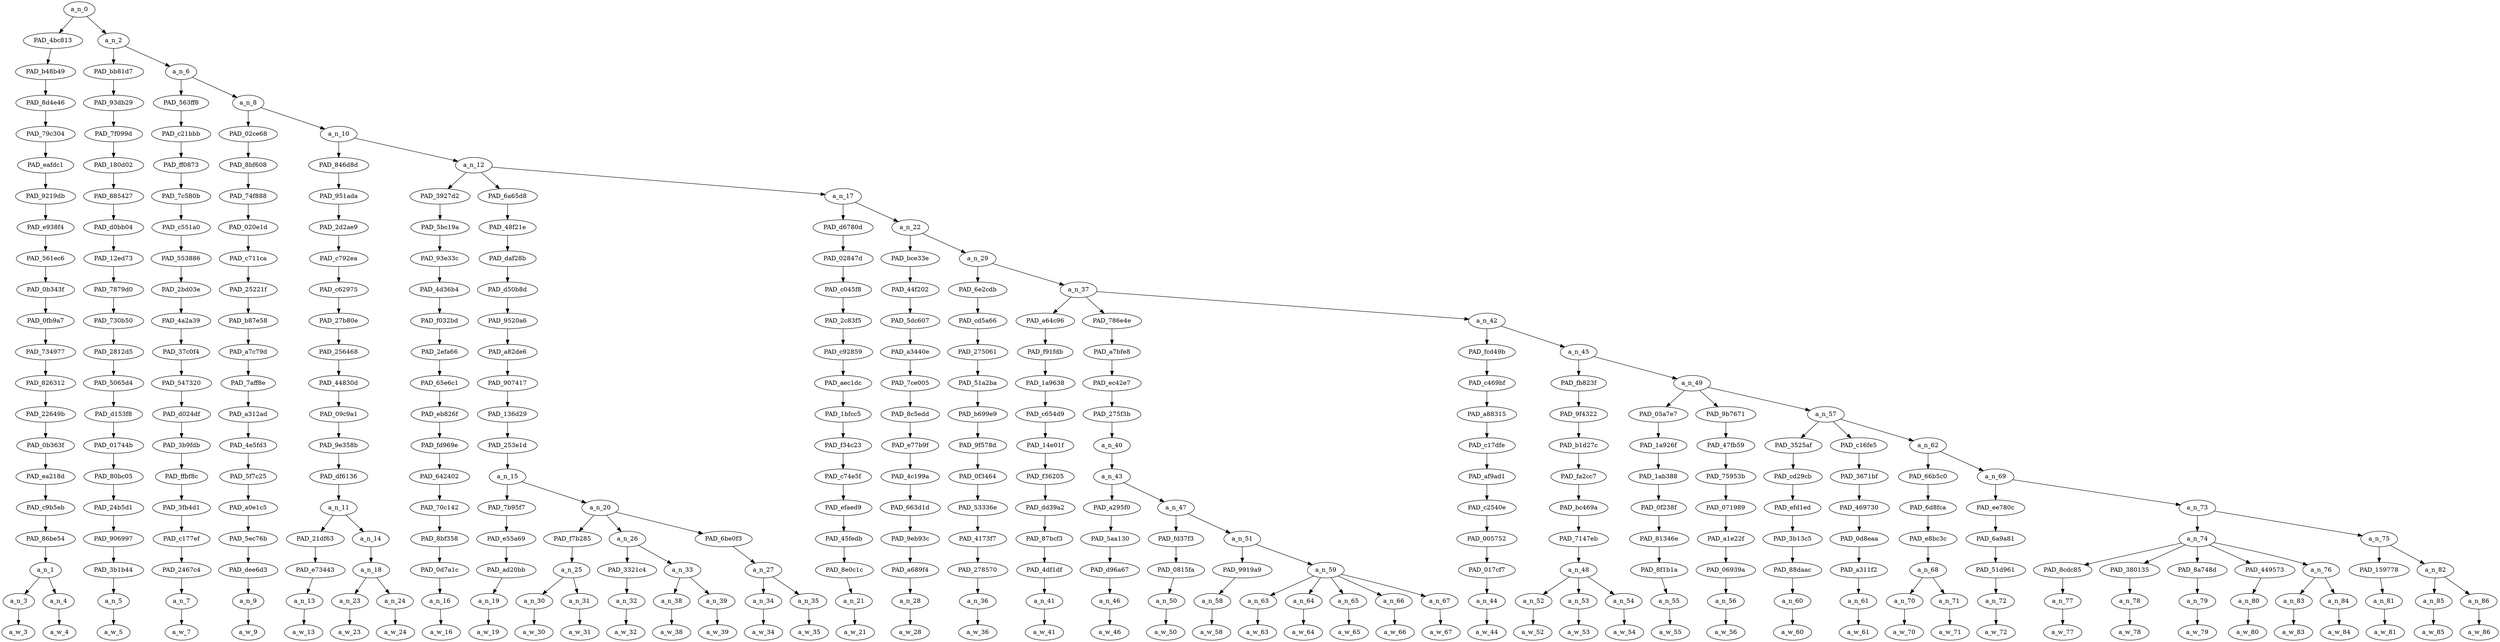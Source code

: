 strict digraph "" {
	a_n_0	[div_dir=1,
		index=0,
		level=20,
		pos="2.019979820722415,20!",
		text_span="[0, 1, 2, 3, 4, 5, 6, 7, 8, 9, 10, 11, 12, 13, 14, 15, 16, 17, 18, 19, 20, 21, 22, 23, 24, 25, 26, 27, 28, 29, 30, 31, 32, 33, 34, \
35, 36, 37, 38, 39, 40, 41, 42, 43, 44, 45, 46, 47, 48]",
		value=1.00000001];
	PAD_4bc813	[div_dir=1,
		index=0,
		level=19,
		pos="0.5,19!",
		text_span="[0, 1]",
		value=0.05011199];
	a_n_0 -> PAD_4bc813;
	a_n_2	[div_dir=1,
		index=1,
		level=19,
		pos="3.53995964144483,19!",
		text_span="[2, 3, 4, 5, 6, 7, 8, 9, 10, 11, 12, 13, 14, 15, 16, 17, 18, 19, 20, 21, 22, 23, 24, 25, 26, 27, 28, 29, 30, 31, 32, 33, 34, 35, \
36, 37, 38, 39, 40, 41, 42, 43, 44, 45, 46, 47, 48]",
		value=0.94969634];
	a_n_0 -> a_n_2;
	PAD_b48b49	[div_dir=1,
		index=0,
		level=18,
		pos="0.5,18!",
		text_span="[0, 1]",
		value=0.05011199];
	PAD_4bc813 -> PAD_b48b49;
	PAD_8d4e46	[div_dir=1,
		index=0,
		level=17,
		pos="0.5,17!",
		text_span="[0, 1]",
		value=0.05011199];
	PAD_b48b49 -> PAD_8d4e46;
	PAD_79c304	[div_dir=1,
		index=0,
		level=16,
		pos="0.5,16!",
		text_span="[0, 1]",
		value=0.05011199];
	PAD_8d4e46 -> PAD_79c304;
	PAD_eafdc1	[div_dir=1,
		index=0,
		level=15,
		pos="0.5,15!",
		text_span="[0, 1]",
		value=0.05011199];
	PAD_79c304 -> PAD_eafdc1;
	PAD_9219db	[div_dir=1,
		index=0,
		level=14,
		pos="0.5,14!",
		text_span="[0, 1]",
		value=0.05011199];
	PAD_eafdc1 -> PAD_9219db;
	PAD_e938f4	[div_dir=1,
		index=0,
		level=13,
		pos="0.5,13!",
		text_span="[0, 1]",
		value=0.05011199];
	PAD_9219db -> PAD_e938f4;
	PAD_561ec6	[div_dir=1,
		index=0,
		level=12,
		pos="0.5,12!",
		text_span="[0, 1]",
		value=0.05011199];
	PAD_e938f4 -> PAD_561ec6;
	PAD_0b343f	[div_dir=1,
		index=0,
		level=11,
		pos="0.5,11!",
		text_span="[0, 1]",
		value=0.05011199];
	PAD_561ec6 -> PAD_0b343f;
	PAD_0fb9a7	[div_dir=1,
		index=0,
		level=10,
		pos="0.5,10!",
		text_span="[0, 1]",
		value=0.05011199];
	PAD_0b343f -> PAD_0fb9a7;
	PAD_734977	[div_dir=1,
		index=0,
		level=9,
		pos="0.5,9!",
		text_span="[0, 1]",
		value=0.05011199];
	PAD_0fb9a7 -> PAD_734977;
	PAD_826312	[div_dir=1,
		index=0,
		level=8,
		pos="0.5,8!",
		text_span="[0, 1]",
		value=0.05011199];
	PAD_734977 -> PAD_826312;
	PAD_22649b	[div_dir=1,
		index=0,
		level=7,
		pos="0.5,7!",
		text_span="[0, 1]",
		value=0.05011199];
	PAD_826312 -> PAD_22649b;
	PAD_0b363f	[div_dir=1,
		index=0,
		level=6,
		pos="0.5,6!",
		text_span="[0, 1]",
		value=0.05011199];
	PAD_22649b -> PAD_0b363f;
	PAD_ea218d	[div_dir=1,
		index=0,
		level=5,
		pos="0.5,5!",
		text_span="[0, 1]",
		value=0.05011199];
	PAD_0b363f -> PAD_ea218d;
	PAD_c9b5eb	[div_dir=1,
		index=0,
		level=4,
		pos="0.5,4!",
		text_span="[0, 1]",
		value=0.05011199];
	PAD_ea218d -> PAD_c9b5eb;
	PAD_86be54	[div_dir=1,
		index=0,
		level=3,
		pos="0.5,3!",
		text_span="[0, 1]",
		value=0.05011199];
	PAD_c9b5eb -> PAD_86be54;
	a_n_1	[div_dir=1,
		index=0,
		level=2,
		pos="0.5,2!",
		text_span="[0, 1]",
		value=0.05011199];
	PAD_86be54 -> a_n_1;
	a_n_3	[div_dir=1,
		index=0,
		level=1,
		pos="0.0,1!",
		text_span="[0]",
		value=0.03653886];
	a_n_1 -> a_n_3;
	a_n_4	[div_dir=1,
		index=1,
		level=1,
		pos="1.0,1!",
		text_span="[1]",
		value=0.01346025];
	a_n_1 -> a_n_4;
	a_w_3	[div_dir=0,
		index=0,
		level=0,
		pos="0,0!",
		text_span="[0]",
		value=canfam];
	a_n_3 -> a_w_3;
	a_w_4	[div_dir=0,
		index=1,
		level=0,
		pos="1,0!",
		text_span="[1]",
		value=next];
	a_n_4 -> a_w_4;
	PAD_bb81d7	[div_dir=1,
		index=1,
		level=18,
		pos="2.0,18!",
		text_span="[2]",
		value=0.01110228];
	a_n_2 -> PAD_bb81d7;
	a_n_6	[div_dir=1,
		index=2,
		level=18,
		pos="5.07991928288966,18!",
		text_span="[3, 4, 5, 6, 7, 8, 9, 10, 11, 12, 13, 14, 15, 16, 17, 18, 19, 20, 21, 22, 23, 24, 25, 26, 27, 28, 29, 30, 31, 32, 33, 34, 35, 36, \
37, 38, 39, 40, 41, 42, 43, 44, 45, 46, 47, 48]",
		value=0.93842676];
	a_n_2 -> a_n_6;
	PAD_93db29	[div_dir=1,
		index=1,
		level=17,
		pos="2.0,17!",
		text_span="[2]",
		value=0.01110228];
	PAD_bb81d7 -> PAD_93db29;
	PAD_7f099d	[div_dir=1,
		index=1,
		level=16,
		pos="2.0,16!",
		text_span="[2]",
		value=0.01110228];
	PAD_93db29 -> PAD_7f099d;
	PAD_180d02	[div_dir=1,
		index=1,
		level=15,
		pos="2.0,15!",
		text_span="[2]",
		value=0.01110228];
	PAD_7f099d -> PAD_180d02;
	PAD_885427	[div_dir=1,
		index=1,
		level=14,
		pos="2.0,14!",
		text_span="[2]",
		value=0.01110228];
	PAD_180d02 -> PAD_885427;
	PAD_d0bb04	[div_dir=1,
		index=1,
		level=13,
		pos="2.0,13!",
		text_span="[2]",
		value=0.01110228];
	PAD_885427 -> PAD_d0bb04;
	PAD_12ed73	[div_dir=1,
		index=1,
		level=12,
		pos="2.0,12!",
		text_span="[2]",
		value=0.01110228];
	PAD_d0bb04 -> PAD_12ed73;
	PAD_7879d0	[div_dir=1,
		index=1,
		level=11,
		pos="2.0,11!",
		text_span="[2]",
		value=0.01110228];
	PAD_12ed73 -> PAD_7879d0;
	PAD_730b50	[div_dir=1,
		index=1,
		level=10,
		pos="2.0,10!",
		text_span="[2]",
		value=0.01110228];
	PAD_7879d0 -> PAD_730b50;
	PAD_2812d5	[div_dir=1,
		index=1,
		level=9,
		pos="2.0,9!",
		text_span="[2]",
		value=0.01110228];
	PAD_730b50 -> PAD_2812d5;
	PAD_5065d4	[div_dir=1,
		index=1,
		level=8,
		pos="2.0,8!",
		text_span="[2]",
		value=0.01110228];
	PAD_2812d5 -> PAD_5065d4;
	PAD_d153f8	[div_dir=1,
		index=1,
		level=7,
		pos="2.0,7!",
		text_span="[2]",
		value=0.01110228];
	PAD_5065d4 -> PAD_d153f8;
	PAD_01744b	[div_dir=1,
		index=1,
		level=6,
		pos="2.0,6!",
		text_span="[2]",
		value=0.01110228];
	PAD_d153f8 -> PAD_01744b;
	PAD_80bc05	[div_dir=1,
		index=1,
		level=5,
		pos="2.0,5!",
		text_span="[2]",
		value=0.01110228];
	PAD_01744b -> PAD_80bc05;
	PAD_24b5d1	[div_dir=1,
		index=1,
		level=4,
		pos="2.0,4!",
		text_span="[2]",
		value=0.01110228];
	PAD_80bc05 -> PAD_24b5d1;
	PAD_906997	[div_dir=1,
		index=1,
		level=3,
		pos="2.0,3!",
		text_span="[2]",
		value=0.01110228];
	PAD_24b5d1 -> PAD_906997;
	PAD_3b1b44	[div_dir=1,
		index=1,
		level=2,
		pos="2.0,2!",
		text_span="[2]",
		value=0.01110228];
	PAD_906997 -> PAD_3b1b44;
	a_n_5	[div_dir=1,
		index=2,
		level=1,
		pos="2.0,1!",
		text_span="[2]",
		value=0.01110228];
	PAD_3b1b44 -> a_n_5;
	a_w_5	[div_dir=0,
		index=2,
		level=0,
		pos="2,0!",
		text_span="[2]",
		value=make];
	a_n_5 -> a_w_5;
	PAD_563ff8	[div_dir=1,
		index=2,
		level=17,
		pos="3.0,17!",
		text_span="[3]",
		value=0.01096601];
	a_n_6 -> PAD_563ff8;
	a_n_8	[div_dir=1,
		index=3,
		level=17,
		pos="7.159838565779321,17!",
		text_span="[4, 5, 6, 7, 8, 9, 10, 11, 12, 13, 14, 15, 16, 17, 18, 19, 20, 21, 22, 23, 24, 25, 26, 27, 28, 29, 30, 31, 32, 33, 34, 35, 36, 37, \
38, 39, 40, 41, 42, 43, 44, 45, 46, 47, 48]",
		value=0.92730215];
	a_n_6 -> a_n_8;
	PAD_c21bbb	[div_dir=1,
		index=2,
		level=16,
		pos="3.0,16!",
		text_span="[3]",
		value=0.01096601];
	PAD_563ff8 -> PAD_c21bbb;
	PAD_ff0873	[div_dir=1,
		index=2,
		level=15,
		pos="3.0,15!",
		text_span="[3]",
		value=0.01096601];
	PAD_c21bbb -> PAD_ff0873;
	PAD_7c580b	[div_dir=1,
		index=2,
		level=14,
		pos="3.0,14!",
		text_span="[3]",
		value=0.01096601];
	PAD_ff0873 -> PAD_7c580b;
	PAD_c551a0	[div_dir=1,
		index=2,
		level=13,
		pos="3.0,13!",
		text_span="[3]",
		value=0.01096601];
	PAD_7c580b -> PAD_c551a0;
	PAD_553886	[div_dir=1,
		index=2,
		level=12,
		pos="3.0,12!",
		text_span="[3]",
		value=0.01096601];
	PAD_c551a0 -> PAD_553886;
	PAD_2bd03e	[div_dir=1,
		index=2,
		level=11,
		pos="3.0,11!",
		text_span="[3]",
		value=0.01096601];
	PAD_553886 -> PAD_2bd03e;
	PAD_4a2a39	[div_dir=1,
		index=2,
		level=10,
		pos="3.0,10!",
		text_span="[3]",
		value=0.01096601];
	PAD_2bd03e -> PAD_4a2a39;
	PAD_37c0f4	[div_dir=1,
		index=2,
		level=9,
		pos="3.0,9!",
		text_span="[3]",
		value=0.01096601];
	PAD_4a2a39 -> PAD_37c0f4;
	PAD_547320	[div_dir=1,
		index=2,
		level=8,
		pos="3.0,8!",
		text_span="[3]",
		value=0.01096601];
	PAD_37c0f4 -> PAD_547320;
	PAD_d024df	[div_dir=1,
		index=2,
		level=7,
		pos="3.0,7!",
		text_span="[3]",
		value=0.01096601];
	PAD_547320 -> PAD_d024df;
	PAD_3b9fdb	[div_dir=1,
		index=2,
		level=6,
		pos="3.0,6!",
		text_span="[3]",
		value=0.01096601];
	PAD_d024df -> PAD_3b9fdb;
	PAD_ffbf8c	[div_dir=1,
		index=2,
		level=5,
		pos="3.0,5!",
		text_span="[3]",
		value=0.01096601];
	PAD_3b9fdb -> PAD_ffbf8c;
	PAD_3fb4d1	[div_dir=1,
		index=2,
		level=4,
		pos="3.0,4!",
		text_span="[3]",
		value=0.01096601];
	PAD_ffbf8c -> PAD_3fb4d1;
	PAD_c177ef	[div_dir=1,
		index=2,
		level=3,
		pos="3.0,3!",
		text_span="[3]",
		value=0.01096601];
	PAD_3fb4d1 -> PAD_c177ef;
	PAD_2467c4	[div_dir=1,
		index=2,
		level=2,
		pos="3.0,2!",
		text_span="[3]",
		value=0.01096601];
	PAD_c177ef -> PAD_2467c4;
	a_n_7	[div_dir=1,
		index=3,
		level=1,
		pos="3.0,1!",
		text_span="[3]",
		value=0.01096601];
	PAD_2467c4 -> a_n_7;
	a_w_7	[div_dir=0,
		index=3,
		level=0,
		pos="3,0!",
		text_span="[3]",
		value=sure];
	a_n_7 -> a_w_7;
	PAD_02ce68	[div_dir=1,
		index=3,
		level=16,
		pos="4.0,16!",
		text_span="[4]",
		value=0.00825796];
	a_n_8 -> PAD_02ce68;
	a_n_10	[div_dir=1,
		index=4,
		level=16,
		pos="10.319677131558642,16!",
		text_span="[5, 6, 7, 8, 9, 10, 11, 12, 13, 14, 15, 16, 17, 18, 19, 20, 21, 22, 23, 24, 25, 26, 27, 28, 29, 30, 31, 32, 33, 34, 35, 36, 37, \
38, 39, 40, 41, 42, 43, 44, 45, 46, 47, 48]",
		value=0.91888809];
	a_n_8 -> a_n_10;
	PAD_8bf608	[div_dir=1,
		index=3,
		level=15,
		pos="4.0,15!",
		text_span="[4]",
		value=0.00825796];
	PAD_02ce68 -> PAD_8bf608;
	PAD_74f888	[div_dir=1,
		index=3,
		level=14,
		pos="4.0,14!",
		text_span="[4]",
		value=0.00825796];
	PAD_8bf608 -> PAD_74f888;
	PAD_020e1d	[div_dir=1,
		index=3,
		level=13,
		pos="4.0,13!",
		text_span="[4]",
		value=0.00825796];
	PAD_74f888 -> PAD_020e1d;
	PAD_c711ca	[div_dir=1,
		index=3,
		level=12,
		pos="4.0,12!",
		text_span="[4]",
		value=0.00825796];
	PAD_020e1d -> PAD_c711ca;
	PAD_25221f	[div_dir=1,
		index=3,
		level=11,
		pos="4.0,11!",
		text_span="[4]",
		value=0.00825796];
	PAD_c711ca -> PAD_25221f;
	PAD_b87e58	[div_dir=1,
		index=3,
		level=10,
		pos="4.0,10!",
		text_span="[4]",
		value=0.00825796];
	PAD_25221f -> PAD_b87e58;
	PAD_a7c79d	[div_dir=1,
		index=3,
		level=9,
		pos="4.0,9!",
		text_span="[4]",
		value=0.00825796];
	PAD_b87e58 -> PAD_a7c79d;
	PAD_7aff8e	[div_dir=1,
		index=3,
		level=8,
		pos="4.0,8!",
		text_span="[4]",
		value=0.00825796];
	PAD_a7c79d -> PAD_7aff8e;
	PAD_a312ad	[div_dir=1,
		index=3,
		level=7,
		pos="4.0,7!",
		text_span="[4]",
		value=0.00825796];
	PAD_7aff8e -> PAD_a312ad;
	PAD_4e5fd3	[div_dir=1,
		index=3,
		level=6,
		pos="4.0,6!",
		text_span="[4]",
		value=0.00825796];
	PAD_a312ad -> PAD_4e5fd3;
	PAD_5f7c25	[div_dir=1,
		index=3,
		level=5,
		pos="4.0,5!",
		text_span="[4]",
		value=0.00825796];
	PAD_4e5fd3 -> PAD_5f7c25;
	PAD_a0e1c5	[div_dir=1,
		index=3,
		level=4,
		pos="4.0,4!",
		text_span="[4]",
		value=0.00825796];
	PAD_5f7c25 -> PAD_a0e1c5;
	PAD_5ec76b	[div_dir=1,
		index=3,
		level=3,
		pos="4.0,3!",
		text_span="[4]",
		value=0.00825796];
	PAD_a0e1c5 -> PAD_5ec76b;
	PAD_dee6d3	[div_dir=1,
		index=3,
		level=2,
		pos="4.0,2!",
		text_span="[4]",
		value=0.00825796];
	PAD_5ec76b -> PAD_dee6d3;
	a_n_9	[div_dir=1,
		index=4,
		level=1,
		pos="4.0,1!",
		text_span="[4]",
		value=0.00825796];
	PAD_dee6d3 -> a_n_9;
	a_w_9	[div_dir=0,
		index=4,
		level=0,
		pos="4,0!",
		text_span="[4]",
		value=that];
	a_n_9 -> a_w_9;
	PAD_846d8d	[div_dir=1,
		index=4,
		level=15,
		pos="5.75,15!",
		text_span="[5, 6, 7]",
		value=0.03078334];
	a_n_10 -> PAD_846d8d;
	a_n_12	[div_dir=1,
		index=5,
		level=15,
		pos="14.889354263117283,15!",
		text_span="[8, 9, 10, 11, 12, 13, 14, 15, 16, 17, 18, 19, 20, 21, 22, 23, 24, 25, 26, 27, 28, 29, 30, 31, 32, 33, 34, 35, 36, 37, 38, 39, 40, \
41, 42, 43, 44, 45, 46, 47, 48]",
		value=0.88795100];
	a_n_10 -> a_n_12;
	PAD_951ada	[div_dir=1,
		index=4,
		level=14,
		pos="5.75,14!",
		text_span="[5, 6, 7]",
		value=0.03078334];
	PAD_846d8d -> PAD_951ada;
	PAD_2d2ae9	[div_dir=1,
		index=4,
		level=13,
		pos="5.75,13!",
		text_span="[5, 6, 7]",
		value=0.03078334];
	PAD_951ada -> PAD_2d2ae9;
	PAD_c792ea	[div_dir=1,
		index=4,
		level=12,
		pos="5.75,12!",
		text_span="[5, 6, 7]",
		value=0.03078334];
	PAD_2d2ae9 -> PAD_c792ea;
	PAD_c62975	[div_dir=1,
		index=4,
		level=11,
		pos="5.75,11!",
		text_span="[5, 6, 7]",
		value=0.03078334];
	PAD_c792ea -> PAD_c62975;
	PAD_27b80e	[div_dir=1,
		index=4,
		level=10,
		pos="5.75,10!",
		text_span="[5, 6, 7]",
		value=0.03078334];
	PAD_c62975 -> PAD_27b80e;
	PAD_256468	[div_dir=1,
		index=4,
		level=9,
		pos="5.75,9!",
		text_span="[5, 6, 7]",
		value=0.03078334];
	PAD_27b80e -> PAD_256468;
	PAD_44830d	[div_dir=1,
		index=4,
		level=8,
		pos="5.75,8!",
		text_span="[5, 6, 7]",
		value=0.03078334];
	PAD_256468 -> PAD_44830d;
	PAD_09c9a1	[div_dir=1,
		index=4,
		level=7,
		pos="5.75,7!",
		text_span="[5, 6, 7]",
		value=0.03078334];
	PAD_44830d -> PAD_09c9a1;
	PAD_9e358b	[div_dir=1,
		index=4,
		level=6,
		pos="5.75,6!",
		text_span="[5, 6, 7]",
		value=0.03078334];
	PAD_09c9a1 -> PAD_9e358b;
	PAD_df6136	[div_dir=1,
		index=4,
		level=5,
		pos="5.75,5!",
		text_span="[5, 6, 7]",
		value=0.03078334];
	PAD_9e358b -> PAD_df6136;
	a_n_11	[div_dir=1,
		index=4,
		level=4,
		pos="5.75,4!",
		text_span="[5, 6, 7]",
		value=0.03078334];
	PAD_df6136 -> a_n_11;
	PAD_21df63	[div_dir=1,
		index=4,
		level=3,
		pos="5.0,3!",
		text_span="[5]",
		value=0.01106371];
	a_n_11 -> PAD_21df63;
	a_n_14	[div_dir=1,
		index=5,
		level=3,
		pos="6.5,3!",
		text_span="[6, 7]",
		value=0.01965348];
	a_n_11 -> a_n_14;
	PAD_e73443	[div_dir=1,
		index=4,
		level=2,
		pos="5.0,2!",
		text_span="[5]",
		value=0.01106371];
	PAD_21df63 -> PAD_e73443;
	a_n_13	[div_dir=1,
		index=5,
		level=1,
		pos="5.0,1!",
		text_span="[5]",
		value=0.01106371];
	PAD_e73443 -> a_n_13;
	a_w_13	[div_dir=0,
		index=5,
		level=0,
		pos="5,0!",
		text_span="[5]",
		value=everyone];
	a_n_13 -> a_w_13;
	a_n_18	[div_dir=1,
		index=5,
		level=2,
		pos="6.5,2!",
		text_span="[6, 7]",
		value=0.01960608];
	a_n_14 -> a_n_18;
	a_n_23	[div_dir=1,
		index=6,
		level=1,
		pos="6.0,1!",
		text_span="[6]",
		value=0.01058232];
	a_n_18 -> a_n_23;
	a_n_24	[div_dir=1,
		index=7,
		level=1,
		pos="7.0,1!",
		text_span="[7]",
		value=0.00897637];
	a_n_18 -> a_n_24;
	a_w_23	[div_dir=0,
		index=6,
		level=0,
		pos="6,0!",
		text_span="[6]",
		value=you];
	a_n_23 -> a_w_23;
	a_w_24	[div_dir=0,
		index=7,
		level=0,
		pos="7,0!",
		text_span="[7]",
		value=know];
	a_n_24 -> a_w_24;
	PAD_3927d2	[div_dir=-1,
		index=6,
		level=14,
		pos="16.0,14!",
		text_span="[16]",
		value=0.01038892];
	a_n_12 -> PAD_3927d2;
	PAD_6a65d8	[div_dir=1,
		index=5,
		level=14,
		pos="9.958333333333332,14!",
		text_span="[8, 9, 10, 11, 12, 13, 14, 15]",
		value=0.27262387];
	a_n_12 -> PAD_6a65d8;
	a_n_17	[div_dir=1,
		index=7,
		level=14,
		pos="18.70972945601852,14!",
		text_span="[17, 18, 19, 20, 21, 22, 23, 24, 25, 26, 27, 28, 29, 30, 31, 32, 33, 34, 35, 36, 37, 38, 39, 40, 41, 42, 43, 44, 45, 46, 47, 48]",
		value=0.60479624];
	a_n_12 -> a_n_17;
	PAD_5bc19a	[div_dir=-1,
		index=6,
		level=13,
		pos="16.0,13!",
		text_span="[16]",
		value=0.01038892];
	PAD_3927d2 -> PAD_5bc19a;
	PAD_93e33c	[div_dir=-1,
		index=6,
		level=12,
		pos="16.0,12!",
		text_span="[16]",
		value=0.01038892];
	PAD_5bc19a -> PAD_93e33c;
	PAD_4d36b4	[div_dir=-1,
		index=6,
		level=11,
		pos="16.0,11!",
		text_span="[16]",
		value=0.01038892];
	PAD_93e33c -> PAD_4d36b4;
	PAD_f032bd	[div_dir=-1,
		index=6,
		level=10,
		pos="16.0,10!",
		text_span="[16]",
		value=0.01038892];
	PAD_4d36b4 -> PAD_f032bd;
	PAD_2efa66	[div_dir=-1,
		index=6,
		level=9,
		pos="16.0,9!",
		text_span="[16]",
		value=0.01038892];
	PAD_f032bd -> PAD_2efa66;
	PAD_65e6c1	[div_dir=-1,
		index=6,
		level=8,
		pos="16.0,8!",
		text_span="[16]",
		value=0.01038892];
	PAD_2efa66 -> PAD_65e6c1;
	PAD_eb826f	[div_dir=-1,
		index=6,
		level=7,
		pos="16.0,7!",
		text_span="[16]",
		value=0.01038892];
	PAD_65e6c1 -> PAD_eb826f;
	PAD_fd969e	[div_dir=-1,
		index=6,
		level=6,
		pos="16.0,6!",
		text_span="[16]",
		value=0.01038892];
	PAD_eb826f -> PAD_fd969e;
	PAD_642402	[div_dir=-1,
		index=6,
		level=5,
		pos="16.0,5!",
		text_span="[16]",
		value=0.01038892];
	PAD_fd969e -> PAD_642402;
	PAD_70c142	[div_dir=-1,
		index=7,
		level=4,
		pos="16.0,4!",
		text_span="[16]",
		value=0.01038892];
	PAD_642402 -> PAD_70c142;
	PAD_8bf358	[div_dir=-1,
		index=10,
		level=3,
		pos="16.0,3!",
		text_span="[16]",
		value=0.01038892];
	PAD_70c142 -> PAD_8bf358;
	PAD_0d7a1c	[div_dir=-1,
		index=11,
		level=2,
		pos="16.0,2!",
		text_span="[16]",
		value=0.01038892];
	PAD_8bf358 -> PAD_0d7a1c;
	a_n_16	[div_dir=-1,
		index=16,
		level=1,
		pos="16.0,1!",
		text_span="[16]",
		value=0.01038892];
	PAD_0d7a1c -> a_n_16;
	a_w_16	[div_dir=0,
		index=16,
		level=0,
		pos="16,0!",
		text_span="[16]",
		value=and];
	a_n_16 -> a_w_16;
	PAD_48f21e	[div_dir=1,
		index=5,
		level=13,
		pos="9.958333333333332,13!",
		text_span="[8, 9, 10, 11, 12, 13, 14, 15]",
		value=0.27262387];
	PAD_6a65d8 -> PAD_48f21e;
	PAD_daf28b	[div_dir=1,
		index=5,
		level=12,
		pos="9.958333333333332,12!",
		text_span="[8, 9, 10, 11, 12, 13, 14, 15]",
		value=0.27262387];
	PAD_48f21e -> PAD_daf28b;
	PAD_d50b8d	[div_dir=1,
		index=5,
		level=11,
		pos="9.958333333333332,11!",
		text_span="[8, 9, 10, 11, 12, 13, 14, 15]",
		value=0.27262387];
	PAD_daf28b -> PAD_d50b8d;
	PAD_9520a6	[div_dir=1,
		index=5,
		level=10,
		pos="9.958333333333332,10!",
		text_span="[8, 9, 10, 11, 12, 13, 14, 15]",
		value=0.27262387];
	PAD_d50b8d -> PAD_9520a6;
	PAD_a82de6	[div_dir=1,
		index=5,
		level=9,
		pos="9.958333333333332,9!",
		text_span="[8, 9, 10, 11, 12, 13, 14, 15]",
		value=0.27262387];
	PAD_9520a6 -> PAD_a82de6;
	PAD_907417	[div_dir=1,
		index=5,
		level=8,
		pos="9.958333333333332,8!",
		text_span="[8, 9, 10, 11, 12, 13, 14, 15]",
		value=0.27262387];
	PAD_a82de6 -> PAD_907417;
	PAD_136d29	[div_dir=1,
		index=5,
		level=7,
		pos="9.958333333333332,7!",
		text_span="[8, 9, 10, 11, 12, 13, 14, 15]",
		value=0.27262387];
	PAD_907417 -> PAD_136d29;
	PAD_253e1d	[div_dir=1,
		index=5,
		level=6,
		pos="9.958333333333332,6!",
		text_span="[8, 9, 10, 11, 12, 13, 14, 15]",
		value=0.27262387];
	PAD_136d29 -> PAD_253e1d;
	a_n_15	[div_dir=1,
		index=5,
		level=5,
		pos="9.958333333333332,5!",
		text_span="[8, 9, 10, 11, 12, 13, 14, 15]",
		value=0.27262387];
	PAD_253e1d -> a_n_15;
	PAD_7b95f7	[div_dir=1,
		index=5,
		level=4,
		pos="8.0,4!",
		text_span="[8]",
		value=0.01088450];
	a_n_15 -> PAD_7b95f7;
	a_n_20	[div_dir=1,
		index=6,
		level=4,
		pos="11.916666666666666,4!",
		text_span="[9, 10, 11, 12, 13, 14, 15]",
		value=0.26164342];
	a_n_15 -> a_n_20;
	PAD_e55a69	[div_dir=1,
		index=6,
		level=3,
		pos="8.0,3!",
		text_span="[8]",
		value=0.01088450];
	PAD_7b95f7 -> PAD_e55a69;
	PAD_ad20bb	[div_dir=1,
		index=6,
		level=2,
		pos="8.0,2!",
		text_span="[8]",
		value=0.01088450];
	PAD_e55a69 -> PAD_ad20bb;
	a_n_19	[div_dir=1,
		index=8,
		level=1,
		pos="8.0,1!",
		text_span="[8]",
		value=0.01088450];
	PAD_ad20bb -> a_n_19;
	a_w_19	[div_dir=0,
		index=8,
		level=0,
		pos="8,0!",
		text_span="[8]",
		value=sees];
	a_n_19 -> a_w_19;
	PAD_f7b285	[div_dir=1,
		index=7,
		level=3,
		pos="9.5,3!",
		text_span="[9, 10]",
		value=0.02970195];
	a_n_20 -> PAD_f7b285;
	a_n_26	[div_dir=1,
		index=8,
		level=3,
		pos="11.75,3!",
		text_span="[11, 12, 13]",
		value=0.20362257];
	a_n_20 -> a_n_26;
	PAD_6be0f3	[div_dir=-1,
		index=9,
		level=3,
		pos="14.5,3!",
		text_span="[14, 15]",
		value=0.02822729];
	a_n_20 -> PAD_6be0f3;
	a_n_25	[div_dir=1,
		index=7,
		level=2,
		pos="9.5,2!",
		text_span="[9, 10]",
		value=0.02970195];
	PAD_f7b285 -> a_n_25;
	a_n_30	[div_dir=1,
		index=9,
		level=1,
		pos="9.0,1!",
		text_span="[9]",
		value=0.01429200];
	a_n_25 -> a_n_30;
	a_n_31	[div_dir=1,
		index=10,
		level=1,
		pos="10.0,1!",
		text_span="[10]",
		value=0.01538241];
	a_n_25 -> a_n_31;
	a_w_30	[div_dir=0,
		index=9,
		level=0,
		pos="9,0!",
		text_span="[9]",
		value=video];
	a_n_30 -> a_w_30;
	a_w_31	[div_dir=0,
		index=10,
		level=0,
		pos="10,0!",
		text_span="[10]",
		value=footage];
	a_n_31 -> a_w_31;
	PAD_3321c4	[div_dir=1,
		index=8,
		level=2,
		pos="11.0,2!",
		text_span="[11]",
		value=0.01158751];
	a_n_26 -> PAD_3321c4;
	a_n_33	[div_dir=1,
		index=9,
		level=2,
		pos="12.5,2!",
		text_span="[12, 13]",
		value=0.19192356];
	a_n_26 -> a_n_33;
	a_n_32	[div_dir=1,
		index=11,
		level=1,
		pos="11.0,1!",
		text_span="[11]",
		value=0.01158751];
	PAD_3321c4 -> a_n_32;
	a_w_32	[div_dir=0,
		index=11,
		level=0,
		pos="11,0!",
		text_span="[11]",
		value=of];
	a_n_32 -> a_w_32;
	a_n_38	[div_dir=1,
		index=12,
		level=1,
		pos="12.0,1!",
		text_span="[12]",
		value=0.11365740];
	a_n_33 -> a_n_38;
	a_n_39	[div_dir=-1,
		index=13,
		level=1,
		pos="13.0,1!",
		text_span="[13]",
		value=0.07815300];
	a_n_33 -> a_n_39;
	a_w_38	[div_dir=0,
		index=12,
		level=0,
		pos="12,0!",
		text_span="[12]",
		value=taharrush];
	a_n_38 -> a_w_38;
	a_w_39	[div_dir=0,
		index=13,
		level=0,
		pos="13,0!",
		text_span="[13]",
		value=gamea];
	a_n_39 -> a_w_39;
	a_n_27	[div_dir=-1,
		index=10,
		level=2,
		pos="14.5,2!",
		text_span="[14, 15]",
		value=0.02822729];
	PAD_6be0f3 -> a_n_27;
	a_n_34	[div_dir=-1,
		index=14,
		level=1,
		pos="14.0,1!",
		text_span="[14]",
		value=0.01093365];
	a_n_27 -> a_n_34;
	a_n_35	[div_dir=-1,
		index=15,
		level=1,
		pos="15.0,1!",
		text_span="[15]",
		value=0.01727020];
	a_n_27 -> a_n_35;
	a_w_34	[div_dir=0,
		index=14,
		level=0,
		pos="14,0!",
		text_span="[14]",
		value=from];
	a_n_34 -> a_w_34;
	a_w_35	[div_dir=0,
		index=15,
		level=0,
		pos="15,0!",
		text_span="[15]",
		value=europe];
	a_n_35 -> a_w_35;
	PAD_d6780d	[div_dir=1,
		index=7,
		level=13,
		pos="17.0,13!",
		text_span="[17]",
		value=0.00964813];
	a_n_17 -> PAD_d6780d;
	a_n_22	[div_dir=1,
		index=8,
		level=13,
		pos="20.419458912037037,13!",
		text_span="[18, 19, 20, 21, 22, 23, 24, 25, 26, 27, 28, 29, 30, 31, 32, 33, 34, 35, 36, 37, 38, 39, 40, 41, 42, 43, 44, 45, 46, 47, 48]",
		value=0.59503626];
	a_n_17 -> a_n_22;
	PAD_02847d	[div_dir=1,
		index=7,
		level=12,
		pos="17.0,12!",
		text_span="[17]",
		value=0.00964813];
	PAD_d6780d -> PAD_02847d;
	PAD_c045f8	[div_dir=1,
		index=7,
		level=11,
		pos="17.0,11!",
		text_span="[17]",
		value=0.00964813];
	PAD_02847d -> PAD_c045f8;
	PAD_2c83f5	[div_dir=1,
		index=7,
		level=10,
		pos="17.0,10!",
		text_span="[17]",
		value=0.00964813];
	PAD_c045f8 -> PAD_2c83f5;
	PAD_c92859	[div_dir=1,
		index=7,
		level=9,
		pos="17.0,9!",
		text_span="[17]",
		value=0.00964813];
	PAD_2c83f5 -> PAD_c92859;
	PAD_aec1dc	[div_dir=1,
		index=7,
		level=8,
		pos="17.0,8!",
		text_span="[17]",
		value=0.00964813];
	PAD_c92859 -> PAD_aec1dc;
	PAD_1bfcc5	[div_dir=1,
		index=7,
		level=7,
		pos="17.0,7!",
		text_span="[17]",
		value=0.00964813];
	PAD_aec1dc -> PAD_1bfcc5;
	PAD_f34c23	[div_dir=1,
		index=7,
		level=6,
		pos="17.0,6!",
		text_span="[17]",
		value=0.00964813];
	PAD_1bfcc5 -> PAD_f34c23;
	PAD_c74e5f	[div_dir=1,
		index=7,
		level=5,
		pos="17.0,5!",
		text_span="[17]",
		value=0.00964813];
	PAD_f34c23 -> PAD_c74e5f;
	PAD_efaed9	[div_dir=1,
		index=8,
		level=4,
		pos="17.0,4!",
		text_span="[17]",
		value=0.00964813];
	PAD_c74e5f -> PAD_efaed9;
	PAD_45fedb	[div_dir=1,
		index=11,
		level=3,
		pos="17.0,3!",
		text_span="[17]",
		value=0.00964813];
	PAD_efaed9 -> PAD_45fedb;
	PAD_8e0c1c	[div_dir=1,
		index=12,
		level=2,
		pos="17.0,2!",
		text_span="[17]",
		value=0.00964813];
	PAD_45fedb -> PAD_8e0c1c;
	a_n_21	[div_dir=1,
		index=17,
		level=1,
		pos="17.0,1!",
		text_span="[17]",
		value=0.00964813];
	PAD_8e0c1c -> a_n_21;
	a_w_21	[div_dir=0,
		index=17,
		level=0,
		pos="17,0!",
		text_span="[17]",
		value=let];
	a_n_21 -> a_w_21;
	PAD_bce33e	[div_dir=1,
		index=8,
		level=12,
		pos="18.0,12!",
		text_span="[18]",
		value=0.00942050];
	a_n_22 -> PAD_bce33e;
	a_n_29	[div_dir=1,
		index=9,
		level=12,
		pos="22.838917824074073,12!",
		text_span="[19, 20, 21, 22, 23, 24, 25, 26, 27, 28, 29, 30, 31, 32, 33, 34, 35, 36, 37, 38, 39, 40, 41, 42, 43, 44, 45, 46, 47, 48]",
		value=0.58551301];
	a_n_22 -> a_n_29;
	PAD_44f202	[div_dir=1,
		index=8,
		level=11,
		pos="18.0,11!",
		text_span="[18]",
		value=0.00942050];
	PAD_bce33e -> PAD_44f202;
	PAD_5dc607	[div_dir=1,
		index=8,
		level=10,
		pos="18.0,10!",
		text_span="[18]",
		value=0.00942050];
	PAD_44f202 -> PAD_5dc607;
	PAD_a3440e	[div_dir=1,
		index=8,
		level=9,
		pos="18.0,9!",
		text_span="[18]",
		value=0.00942050];
	PAD_5dc607 -> PAD_a3440e;
	PAD_7ce005	[div_dir=1,
		index=8,
		level=8,
		pos="18.0,8!",
		text_span="[18]",
		value=0.00942050];
	PAD_a3440e -> PAD_7ce005;
	PAD_8c5edd	[div_dir=1,
		index=8,
		level=7,
		pos="18.0,7!",
		text_span="[18]",
		value=0.00942050];
	PAD_7ce005 -> PAD_8c5edd;
	PAD_e77b9f	[div_dir=1,
		index=8,
		level=6,
		pos="18.0,6!",
		text_span="[18]",
		value=0.00942050];
	PAD_8c5edd -> PAD_e77b9f;
	PAD_4c199a	[div_dir=1,
		index=8,
		level=5,
		pos="18.0,5!",
		text_span="[18]",
		value=0.00942050];
	PAD_e77b9f -> PAD_4c199a;
	PAD_663d1d	[div_dir=1,
		index=9,
		level=4,
		pos="18.0,4!",
		text_span="[18]",
		value=0.00942050];
	PAD_4c199a -> PAD_663d1d;
	PAD_9eb93c	[div_dir=1,
		index=12,
		level=3,
		pos="18.0,3!",
		text_span="[18]",
		value=0.00942050];
	PAD_663d1d -> PAD_9eb93c;
	PAD_a689f4	[div_dir=1,
		index=13,
		level=2,
		pos="18.0,2!",
		text_span="[18]",
		value=0.00942050];
	PAD_9eb93c -> PAD_a689f4;
	a_n_28	[div_dir=1,
		index=18,
		level=1,
		pos="18.0,1!",
		text_span="[18]",
		value=0.00942050];
	PAD_a689f4 -> a_n_28;
	a_w_28	[div_dir=0,
		index=18,
		level=0,
		pos="18,0!",
		text_span="[18]",
		value=them];
	a_n_28 -> a_w_28;
	PAD_6e2cdb	[div_dir=1,
		index=9,
		level=11,
		pos="19.0,11!",
		text_span="[19]",
		value=0.00921287];
	a_n_29 -> PAD_6e2cdb;
	a_n_37	[div_dir=1,
		index=10,
		level=11,
		pos="26.677835648148147,11!",
		text_span="[20, 21, 22, 23, 24, 25, 26, 27, 28, 29, 30, 31, 32, 33, 34, 35, 36, 37, 38, 39, 40, 41, 42, 43, 44, 45, 46, 47, 48]",
		value=0.57620339];
	a_n_29 -> a_n_37;
	PAD_cd5a66	[div_dir=1,
		index=9,
		level=10,
		pos="19.0,10!",
		text_span="[19]",
		value=0.00921287];
	PAD_6e2cdb -> PAD_cd5a66;
	PAD_275061	[div_dir=1,
		index=9,
		level=9,
		pos="19.0,9!",
		text_span="[19]",
		value=0.00921287];
	PAD_cd5a66 -> PAD_275061;
	PAD_51a2ba	[div_dir=1,
		index=9,
		level=8,
		pos="19.0,8!",
		text_span="[19]",
		value=0.00921287];
	PAD_275061 -> PAD_51a2ba;
	PAD_b699e9	[div_dir=1,
		index=9,
		level=7,
		pos="19.0,7!",
		text_span="[19]",
		value=0.00921287];
	PAD_51a2ba -> PAD_b699e9;
	PAD_9f578d	[div_dir=1,
		index=9,
		level=6,
		pos="19.0,6!",
		text_span="[19]",
		value=0.00921287];
	PAD_b699e9 -> PAD_9f578d;
	PAD_0f3464	[div_dir=1,
		index=9,
		level=5,
		pos="19.0,5!",
		text_span="[19]",
		value=0.00921287];
	PAD_9f578d -> PAD_0f3464;
	PAD_53336e	[div_dir=1,
		index=10,
		level=4,
		pos="19.0,4!",
		text_span="[19]",
		value=0.00921287];
	PAD_0f3464 -> PAD_53336e;
	PAD_4173f7	[div_dir=1,
		index=13,
		level=3,
		pos="19.0,3!",
		text_span="[19]",
		value=0.00921287];
	PAD_53336e -> PAD_4173f7;
	PAD_278570	[div_dir=1,
		index=14,
		level=2,
		pos="19.0,2!",
		text_span="[19]",
		value=0.00921287];
	PAD_4173f7 -> PAD_278570;
	a_n_36	[div_dir=1,
		index=19,
		level=1,
		pos="19.0,1!",
		text_span="[19]",
		value=0.00921287];
	PAD_278570 -> a_n_36;
	a_w_36	[div_dir=0,
		index=19,
		level=0,
		pos="19,0!",
		text_span="[19]",
		value=know1];
	a_n_36 -> a_w_36;
	PAD_a64c96	[div_dir=-1,
		index=11,
		level=10,
		pos="28.0,10!",
		text_span="[28]",
		value=0.02358199];
	a_n_37 -> PAD_a64c96;
	PAD_786e4e	[div_dir=1,
		index=10,
		level=10,
		pos="21.125,10!",
		text_span="[20, 21, 22, 23, 24, 25, 26, 27]",
		value=0.21607568];
	a_n_37 -> PAD_786e4e;
	a_n_42	[div_dir=1,
		index=12,
		level=10,
		pos="30.908506944444447,10!",
		text_span="[29, 30, 31, 32, 33, 34, 35, 36, 37, 38, 39, 40, 41, 42, 43, 44, 45, 46, 47, 48]",
		value=0.33644814];
	a_n_37 -> a_n_42;
	PAD_f91fdb	[div_dir=-1,
		index=11,
		level=9,
		pos="28.0,9!",
		text_span="[28]",
		value=0.02358199];
	PAD_a64c96 -> PAD_f91fdb;
	PAD_1a9638	[div_dir=-1,
		index=11,
		level=8,
		pos="28.0,8!",
		text_span="[28]",
		value=0.02358199];
	PAD_f91fdb -> PAD_1a9638;
	PAD_c654d9	[div_dir=-1,
		index=11,
		level=7,
		pos="28.0,7!",
		text_span="[28]",
		value=0.02358199];
	PAD_1a9638 -> PAD_c654d9;
	PAD_14e01f	[div_dir=-1,
		index=11,
		level=6,
		pos="28.0,6!",
		text_span="[28]",
		value=0.02358199];
	PAD_c654d9 -> PAD_14e01f;
	PAD_f36205	[div_dir=-1,
		index=11,
		level=5,
		pos="28.0,5!",
		text_span="[28]",
		value=0.02358199];
	PAD_14e01f -> PAD_f36205;
	PAD_dd39a2	[div_dir=-1,
		index=13,
		level=4,
		pos="28.0,4!",
		text_span="[28]",
		value=0.02358199];
	PAD_f36205 -> PAD_dd39a2;
	PAD_87bcf3	[div_dir=-1,
		index=17,
		level=3,
		pos="28.0,3!",
		text_span="[28]",
		value=0.02358199];
	PAD_dd39a2 -> PAD_87bcf3;
	PAD_4df1df	[div_dir=-1,
		index=19,
		level=2,
		pos="28.0,2!",
		text_span="[28]",
		value=0.02358199];
	PAD_87bcf3 -> PAD_4df1df;
	a_n_41	[div_dir=-1,
		index=28,
		level=1,
		pos="28.0,1!",
		text_span="[28]",
		value=0.02358199];
	PAD_4df1df -> a_n_41;
	a_w_41	[div_dir=0,
		index=28,
		level=0,
		pos="28,0!",
		text_span="[28]",
		value=and1];
	a_n_41 -> a_w_41;
	PAD_a7bfe8	[div_dir=1,
		index=10,
		level=9,
		pos="21.125,9!",
		text_span="[20, 21, 22, 23, 24, 25, 26, 27]",
		value=0.21607568];
	PAD_786e4e -> PAD_a7bfe8;
	PAD_ec42e7	[div_dir=1,
		index=10,
		level=8,
		pos="21.125,8!",
		text_span="[20, 21, 22, 23, 24, 25, 26, 27]",
		value=0.21607568];
	PAD_a7bfe8 -> PAD_ec42e7;
	PAD_275f3b	[div_dir=1,
		index=10,
		level=7,
		pos="21.125,7!",
		text_span="[20, 21, 22, 23, 24, 25, 26, 27]",
		value=0.21607568];
	PAD_ec42e7 -> PAD_275f3b;
	a_n_40	[div_dir=1,
		index=10,
		level=6,
		pos="21.125,6!",
		text_span="[20, 21, 22, 23, 24, 25, 26, 27]",
		value=0.21607568];
	PAD_275f3b -> a_n_40;
	a_n_43	[div_dir=1,
		index=10,
		level=5,
		pos="21.125,5!",
		text_span="[20, 21, 22, 23, 24, 25, 26, 27]",
		value=0.21596175];
	a_n_40 -> a_n_43;
	PAD_a295f0	[div_dir=1,
		index=11,
		level=4,
		pos="20.0,4!",
		text_span="[20]",
		value=0.01744056];
	a_n_43 -> PAD_a295f0;
	a_n_47	[div_dir=1,
		index=12,
		level=4,
		pos="22.25,4!",
		text_span="[21, 22, 23, 24, 25, 26, 27]",
		value=0.19840727];
	a_n_43 -> a_n_47;
	PAD_5aa130	[div_dir=1,
		index=14,
		level=3,
		pos="20.0,3!",
		text_span="[20]",
		value=0.01744056];
	PAD_a295f0 -> PAD_5aa130;
	PAD_d96a67	[div_dir=1,
		index=15,
		level=2,
		pos="20.0,2!",
		text_span="[20]",
		value=0.01744056];
	PAD_5aa130 -> PAD_d96a67;
	a_n_46	[div_dir=1,
		index=20,
		level=1,
		pos="20.0,1!",
		text_span="[20]",
		value=0.01744056];
	PAD_d96a67 -> a_n_46;
	a_w_46	[div_dir=0,
		index=20,
		level=0,
		pos="20,0!",
		text_span="[20]",
		value=europe1];
	a_n_46 -> a_w_46;
	PAD_fd37f3	[div_dir=1,
		index=15,
		level=3,
		pos="21.0,3!",
		text_span="[21]",
		value=0.01320787];
	a_n_47 -> PAD_fd37f3;
	a_n_51	[div_dir=1,
		index=16,
		level=3,
		pos="23.5,3!",
		text_span="[22, 23, 24, 25, 26, 27]",
		value=0.18508789];
	a_n_47 -> a_n_51;
	PAD_0815fa	[div_dir=1,
		index=16,
		level=2,
		pos="21.0,2!",
		text_span="[21]",
		value=0.01320787];
	PAD_fd37f3 -> PAD_0815fa;
	a_n_50	[div_dir=1,
		index=21,
		level=1,
		pos="21.0,1!",
		text_span="[21]",
		value=0.01320787];
	PAD_0815fa -> a_n_50;
	a_w_50	[div_dir=0,
		index=21,
		level=0,
		pos="21,0!",
		text_span="[21]",
		value=has];
	a_n_50 -> a_w_50;
	PAD_9919a9	[div_dir=1,
		index=17,
		level=2,
		pos="22.0,2!",
		text_span="[22]",
		value=0.01883920];
	a_n_51 -> PAD_9919a9;
	a_n_59	[div_dir=1,
		index=18,
		level=2,
		pos="25.0,2!",
		text_span="[23, 24, 25, 26, 27]",
		value=0.16614252];
	a_n_51 -> a_n_59;
	a_n_58	[div_dir=1,
		index=22,
		level=1,
		pos="22.0,1!",
		text_span="[22]",
		value=0.01883920];
	PAD_9919a9 -> a_n_58;
	a_w_58	[div_dir=0,
		index=22,
		level=0,
		pos="22,0!",
		text_span="[22]",
		value=imported];
	a_n_58 -> a_w_58;
	a_n_63	[div_dir=1,
		index=23,
		level=1,
		pos="23.0,1!",
		text_span="[23]",
		value=0.01544000];
	a_n_59 -> a_n_63;
	a_n_64	[div_dir=1,
		index=24,
		level=1,
		pos="24.0,1!",
		text_span="[24]",
		value=0.05352366];
	a_n_59 -> a_n_64;
	a_n_65	[div_dir=-1,
		index=25,
		level=1,
		pos="25.0,1!",
		text_span="[25]",
		value=0.03810764];
	a_n_59 -> a_n_65;
	a_n_66	[div_dir=-1,
		index=26,
		level=1,
		pos="26.0,1!",
		text_span="[26]",
		value=0.03110509];
	a_n_59 -> a_n_66;
	a_n_67	[div_dir=1,
		index=27,
		level=1,
		pos="27.0,1!",
		text_span="[27]",
		value=0.02787070];
	a_n_59 -> a_n_67;
	a_w_63	[div_dir=0,
		index=23,
		level=0,
		pos="23,0!",
		text_span="[23]",
		value=the];
	a_n_63 -> a_w_63;
	a_w_64	[div_dir=0,
		index=24,
		level=0,
		pos="24,0!",
		text_span="[24]",
		value=muslim];
	a_n_64 -> a_w_64;
	a_w_65	[div_dir=0,
		index=25,
		level=0,
		pos="25,0!",
		text_span="[25]",
		value=gang];
	a_n_65 -> a_w_65;
	a_w_66	[div_dir=0,
		index=26,
		level=0,
		pos="26,0!",
		text_span="[26]",
		value=rape];
	a_n_66 -> a_w_66;
	a_w_67	[div_dir=0,
		index=27,
		level=0,
		pos="27,0!",
		text_span="[27]",
		value=game];
	a_n_67 -> a_w_67;
	PAD_fcd49b	[div_dir=1,
		index=12,
		level=9,
		pos="29.0,9!",
		text_span="[29]",
		value=0.01243499];
	a_n_42 -> PAD_fcd49b;
	a_n_45	[div_dir=1,
		index=13,
		level=9,
		pos="32.817013888888894,9!",
		text_span="[30, 31, 32, 33, 34, 35, 36, 37, 38, 39, 40, 41, 42, 43, 44, 45, 46, 47, 48]",
		value=0.32396412];
	a_n_42 -> a_n_45;
	PAD_c469bf	[div_dir=1,
		index=12,
		level=8,
		pos="29.0,8!",
		text_span="[29]",
		value=0.01243499];
	PAD_fcd49b -> PAD_c469bf;
	PAD_a88315	[div_dir=1,
		index=12,
		level=7,
		pos="29.0,7!",
		text_span="[29]",
		value=0.01243499];
	PAD_c469bf -> PAD_a88315;
	PAD_c17dfe	[div_dir=1,
		index=12,
		level=6,
		pos="29.0,6!",
		text_span="[29]",
		value=0.01243499];
	PAD_a88315 -> PAD_c17dfe;
	PAD_af9ad1	[div_dir=1,
		index=12,
		level=5,
		pos="29.0,5!",
		text_span="[29]",
		value=0.01243499];
	PAD_c17dfe -> PAD_af9ad1;
	PAD_c2540e	[div_dir=1,
		index=14,
		level=4,
		pos="29.0,4!",
		text_span="[29]",
		value=0.01243499];
	PAD_af9ad1 -> PAD_c2540e;
	PAD_005752	[div_dir=1,
		index=18,
		level=3,
		pos="29.0,3!",
		text_span="[29]",
		value=0.01243499];
	PAD_c2540e -> PAD_005752;
	PAD_017cf7	[div_dir=1,
		index=20,
		level=2,
		pos="29.0,2!",
		text_span="[29]",
		value=0.01243499];
	PAD_005752 -> PAD_017cf7;
	a_n_44	[div_dir=1,
		index=29,
		level=1,
		pos="29.0,1!",
		text_span="[29]",
		value=0.01243499];
	PAD_017cf7 -> a_n_44;
	a_w_44	[div_dir=0,
		index=29,
		level=0,
		pos="29,0!",
		text_span="[29]",
		value=that1];
	a_n_44 -> a_w_44;
	PAD_fb823f	[div_dir=1,
		index=13,
		level=8,
		pos="31.0,8!",
		text_span="[30, 31, 32]",
		value=0.05854456];
	a_n_45 -> PAD_fb823f;
	a_n_49	[div_dir=1,
		index=14,
		level=8,
		pos="34.63402777777778,8!",
		text_span="[33, 34, 35, 36, 37, 38, 39, 40, 41, 42, 43, 44, 45, 46, 47, 48]",
		value=0.26536976];
	a_n_45 -> a_n_49;
	PAD_9f4322	[div_dir=1,
		index=13,
		level=7,
		pos="31.0,7!",
		text_span="[30, 31, 32]",
		value=0.05854456];
	PAD_fb823f -> PAD_9f4322;
	PAD_b1d27c	[div_dir=1,
		index=13,
		level=6,
		pos="31.0,6!",
		text_span="[30, 31, 32]",
		value=0.05854456];
	PAD_9f4322 -> PAD_b1d27c;
	PAD_fa2cc7	[div_dir=1,
		index=13,
		level=5,
		pos="31.0,5!",
		text_span="[30, 31, 32]",
		value=0.05854456];
	PAD_b1d27c -> PAD_fa2cc7;
	PAD_bc469a	[div_dir=1,
		index=15,
		level=4,
		pos="31.0,4!",
		text_span="[30, 31, 32]",
		value=0.05854456];
	PAD_fa2cc7 -> PAD_bc469a;
	PAD_7147eb	[div_dir=1,
		index=19,
		level=3,
		pos="31.0,3!",
		text_span="[30, 31, 32]",
		value=0.05854456];
	PAD_bc469a -> PAD_7147eb;
	a_n_48	[div_dir=1,
		index=21,
		level=2,
		pos="31.0,2!",
		text_span="[30, 31, 32]",
		value=0.05854456];
	PAD_7147eb -> a_n_48;
	a_n_52	[div_dir=1,
		index=30,
		level=1,
		pos="30.0,1!",
		text_span="[30]",
		value=0.01706058];
	a_n_48 -> a_n_52;
	a_n_53	[div_dir=-1,
		index=31,
		level=1,
		pos="31.0,1!",
		text_span="[31]",
		value=0.02458301];
	a_n_48 -> a_n_53;
	a_n_54	[div_dir=1,
		index=32,
		level=1,
		pos="32.0,1!",
		text_span="[32]",
		value=0.01689248];
	a_n_48 -> a_n_54;
	a_w_52	[div_dir=0,
		index=30,
		level=0,
		pos="30,0!",
		text_span="[30]",
		value=the1];
	a_n_52 -> a_w_52;
	a_w_53	[div_dir=0,
		index=31,
		level=0,
		pos="31,0!",
		text_span="[31]",
		value=euro];
	a_n_53 -> a_w_53;
	a_w_54	[div_dir=0,
		index=32,
		level=0,
		pos="32,0!",
		text_span="[32]",
		value=press];
	a_n_54 -> a_w_54;
	PAD_05a7e7	[div_dir=1,
		index=14,
		level=7,
		pos="33.0,7!",
		text_span="[33]",
		value=0.01162593];
	a_n_49 -> PAD_05a7e7;
	PAD_9b7671	[div_dir=-1,
		index=15,
		level=7,
		pos="34.0,7!",
		text_span="[34]",
		value=0.01056485];
	a_n_49 -> PAD_9b7671;
	a_n_57	[div_dir=1,
		index=16,
		level=7,
		pos="36.90208333333333,7!",
		text_span="[35, 36, 37, 38, 39, 40, 41, 42, 43, 44, 45, 46, 47, 48]",
		value=0.24312857];
	a_n_49 -> a_n_57;
	PAD_1a926f	[div_dir=1,
		index=14,
		level=6,
		pos="33.0,6!",
		text_span="[33]",
		value=0.01162593];
	PAD_05a7e7 -> PAD_1a926f;
	PAD_1ab388	[div_dir=1,
		index=14,
		level=5,
		pos="33.0,5!",
		text_span="[33]",
		value=0.01162593];
	PAD_1a926f -> PAD_1ab388;
	PAD_0f238f	[div_dir=1,
		index=16,
		level=4,
		pos="33.0,4!",
		text_span="[33]",
		value=0.01162593];
	PAD_1ab388 -> PAD_0f238f;
	PAD_81346e	[div_dir=1,
		index=20,
		level=3,
		pos="33.0,3!",
		text_span="[33]",
		value=0.01162593];
	PAD_0f238f -> PAD_81346e;
	PAD_8f1b1a	[div_dir=1,
		index=22,
		level=2,
		pos="33.0,2!",
		text_span="[33]",
		value=0.01162593];
	PAD_81346e -> PAD_8f1b1a;
	a_n_55	[div_dir=1,
		index=33,
		level=1,
		pos="33.0,1!",
		text_span="[33]",
		value=0.01162593];
	PAD_8f1b1a -> a_n_55;
	a_w_55	[div_dir=0,
		index=33,
		level=0,
		pos="33,0!",
		text_span="[33]",
		value=has1];
	a_n_55 -> a_w_55;
	PAD_47fb59	[div_dir=-1,
		index=15,
		level=6,
		pos="34.0,6!",
		text_span="[34]",
		value=0.01056485];
	PAD_9b7671 -> PAD_47fb59;
	PAD_75953b	[div_dir=-1,
		index=15,
		level=5,
		pos="34.0,5!",
		text_span="[34]",
		value=0.01056485];
	PAD_47fb59 -> PAD_75953b;
	PAD_071989	[div_dir=-1,
		index=17,
		level=4,
		pos="34.0,4!",
		text_span="[34]",
		value=0.01056485];
	PAD_75953b -> PAD_071989;
	PAD_a1e22f	[div_dir=-1,
		index=21,
		level=3,
		pos="34.0,3!",
		text_span="[34]",
		value=0.01056485];
	PAD_071989 -> PAD_a1e22f;
	PAD_06939a	[div_dir=-1,
		index=23,
		level=2,
		pos="34.0,2!",
		text_span="[34]",
		value=0.01056485];
	PAD_a1e22f -> PAD_06939a;
	a_n_56	[div_dir=-1,
		index=34,
		level=1,
		pos="34.0,1!",
		text_span="[34]",
		value=0.01056485];
	PAD_06939a -> a_n_56;
	a_w_56	[div_dir=0,
		index=34,
		level=0,
		pos="34,0!",
		text_span="[34]",
		value=totally];
	a_n_56 -> a_w_56;
	PAD_3525af	[div_dir=1,
		index=16,
		level=6,
		pos="35.0,6!",
		text_span="[35]",
		value=0.02043145];
	a_n_57 -> PAD_3525af;
	PAD_c16fe5	[div_dir=1,
		index=17,
		level=6,
		pos="36.0,6!",
		text_span="[36]",
		value=0.00877366];
	a_n_57 -> PAD_c16fe5;
	a_n_62	[div_dir=1,
		index=18,
		level=6,
		pos="39.70625,6!",
		text_span="[37, 38, 39, 40, 41, 42, 43, 44, 45, 46, 47, 48]",
		value=0.21387586];
	a_n_57 -> a_n_62;
	PAD_cd29cb	[div_dir=1,
		index=16,
		level=5,
		pos="35.0,5!",
		text_span="[35]",
		value=0.02043145];
	PAD_3525af -> PAD_cd29cb;
	PAD_efd1ed	[div_dir=1,
		index=18,
		level=4,
		pos="35.0,4!",
		text_span="[35]",
		value=0.02043145];
	PAD_cd29cb -> PAD_efd1ed;
	PAD_3b13c5	[div_dir=1,
		index=22,
		level=3,
		pos="35.0,3!",
		text_span="[35]",
		value=0.02043145];
	PAD_efd1ed -> PAD_3b13c5;
	PAD_88daac	[div_dir=1,
		index=24,
		level=2,
		pos="35.0,2!",
		text_span="[35]",
		value=0.02043145];
	PAD_3b13c5 -> PAD_88daac;
	a_n_60	[div_dir=1,
		index=35,
		level=1,
		pos="35.0,1!",
		text_span="[35]",
		value=0.02043145];
	PAD_88daac -> a_n_60;
	a_w_60	[div_dir=0,
		index=35,
		level=0,
		pos="35,0!",
		text_span="[35]",
		value=blacked];
	a_n_60 -> a_w_60;
	PAD_3671bf	[div_dir=1,
		index=17,
		level=5,
		pos="36.0,5!",
		text_span="[36]",
		value=0.00877366];
	PAD_c16fe5 -> PAD_3671bf;
	PAD_469730	[div_dir=1,
		index=19,
		level=4,
		pos="36.0,4!",
		text_span="[36]",
		value=0.00877366];
	PAD_3671bf -> PAD_469730;
	PAD_0d8eaa	[div_dir=1,
		index=23,
		level=3,
		pos="36.0,3!",
		text_span="[36]",
		value=0.00877366];
	PAD_469730 -> PAD_0d8eaa;
	PAD_a311f2	[div_dir=1,
		index=25,
		level=2,
		pos="36.0,2!",
		text_span="[36]",
		value=0.00877366];
	PAD_0d8eaa -> PAD_a311f2;
	a_n_61	[div_dir=1,
		index=36,
		level=1,
		pos="36.0,1!",
		text_span="[36]",
		value=0.00877366];
	PAD_a311f2 -> a_n_61;
	a_w_61	[div_dir=0,
		index=36,
		level=0,
		pos="36,0!",
		text_span="[36]",
		value=out];
	a_n_61 -> a_w_61;
	PAD_66b5c0	[div_dir=1,
		index=18,
		level=5,
		pos="37.5,5!",
		text_span="[37, 38]",
		value=0.02803231];
	a_n_62 -> PAD_66b5c0;
	a_n_69	[div_dir=1,
		index=19,
		level=5,
		pos="41.9125,5!",
		text_span="[39, 40, 41, 42, 43, 44, 45, 46, 47, 48]",
		value=0.18580585];
	a_n_62 -> a_n_69;
	PAD_6d8fca	[div_dir=1,
		index=20,
		level=4,
		pos="37.5,4!",
		text_span="[37, 38]",
		value=0.02803231];
	PAD_66b5c0 -> PAD_6d8fca;
	PAD_e8bc3c	[div_dir=1,
		index=24,
		level=3,
		pos="37.5,3!",
		text_span="[37, 38]",
		value=0.02803231];
	PAD_6d8fca -> PAD_e8bc3c;
	a_n_68	[div_dir=1,
		index=26,
		level=2,
		pos="37.5,2!",
		text_span="[37, 38]",
		value=0.02803231];
	PAD_e8bc3c -> a_n_68;
	a_n_70	[div_dir=1,
		index=37,
		level=1,
		pos="37.0,1!",
		text_span="[37]",
		value=0.00978128];
	a_n_68 -> a_n_70;
	a_n_71	[div_dir=1,
		index=38,
		level=1,
		pos="38.0,1!",
		text_span="[38]",
		value=0.01817930];
	a_n_68 -> a_n_71;
	a_w_70	[div_dir=0,
		index=37,
		level=0,
		pos="37,0!",
		text_span="[37]",
		value=this];
	a_n_70 -> a_w_70;
	a_w_71	[div_dir=0,
		index=38,
		level=0,
		pos="38,0!",
		text_span="[38]",
		value=epidemic];
	a_n_71 -> a_w_71;
	PAD_ee780c	[div_dir=1,
		index=21,
		level=4,
		pos="39.0,4!",
		text_span="[39]",
		value=0.00941136];
	a_n_69 -> PAD_ee780c;
	a_n_73	[div_dir=-1,
		index=22,
		level=4,
		pos="44.825,4!",
		text_span="[40, 41, 42, 43, 44, 45, 46, 47, 48]",
		value=0.17638217];
	a_n_69 -> a_n_73;
	PAD_6a9a81	[div_dir=1,
		index=25,
		level=3,
		pos="39.0,3!",
		text_span="[39]",
		value=0.00941136];
	PAD_ee780c -> PAD_6a9a81;
	PAD_51d961	[div_dir=1,
		index=27,
		level=2,
		pos="39.0,2!",
		text_span="[39]",
		value=0.00941136];
	PAD_6a9a81 -> PAD_51d961;
	a_n_72	[div_dir=1,
		index=39,
		level=1,
		pos="39.0,1!",
		text_span="[39]",
		value=0.00941136];
	PAD_51d961 -> a_n_72;
	a_w_72	[div_dir=0,
		index=39,
		level=0,
		pos="39,0!",
		text_span="[39]",
		value=of1];
	a_n_72 -> a_w_72;
	a_n_74	[div_dir=-1,
		index=26,
		level=3,
		pos="42.9,3!",
		text_span="[40, 41, 42, 43, 44, 45]",
		value=0.12534640];
	a_n_73 -> a_n_74;
	a_n_75	[div_dir=1,
		index=27,
		level=3,
		pos="46.75,3!",
		text_span="[46, 47, 48]",
		value=0.05103168];
	a_n_73 -> a_n_75;
	PAD_8cdc85	[div_dir=-1,
		index=29,
		level=2,
		pos="42.0,2!",
		text_span="[42]",
		value=0.02821220];
	a_n_74 -> PAD_8cdc85;
	PAD_380135	[div_dir=-1,
		index=30,
		level=2,
		pos="43.0,2!",
		text_span="[43]",
		value=0.02193599];
	a_n_74 -> PAD_380135;
	PAD_8a748d	[div_dir=-1,
		index=31,
		level=2,
		pos="44.0,2!",
		text_span="[44]",
		value=0.01104134];
	a_n_74 -> PAD_8a748d;
	PAD_449573	[div_dir=1,
		index=32,
		level=2,
		pos="45.0,2!",
		text_span="[45]",
		value=0.02378992];
	a_n_74 -> PAD_449573;
	a_n_76	[div_dir=-1,
		index=28,
		level=2,
		pos="40.5,2!",
		text_span="[40, 41]",
		value=0.04031176];
	a_n_74 -> a_n_76;
	a_n_77	[div_dir=-1,
		index=42,
		level=1,
		pos="42.0,1!",
		text_span="[42]",
		value=0.02821220];
	PAD_8cdc85 -> a_n_77;
	a_w_77	[div_dir=0,
		index=42,
		level=0,
		pos="42,0!",
		text_span="[42]",
		value=gang1];
	a_n_77 -> a_w_77;
	a_n_78	[div_dir=-1,
		index=43,
		level=1,
		pos="43.0,1!",
		text_span="[43]",
		value=0.02193599];
	PAD_380135 -> a_n_78;
	a_w_78	[div_dir=0,
		index=43,
		level=0,
		pos="43,0!",
		text_span="[43]",
		value=rape1];
	a_n_78 -> a_w_78;
	a_n_79	[div_dir=-1,
		index=44,
		level=1,
		pos="44.0,1!",
		text_span="[44]",
		value=0.01104134];
	PAD_8a748d -> a_n_79;
	a_w_79	[div_dir=0,
		index=44,
		level=0,
		pos="44,0!",
		text_span="[44]",
		value=and2];
	a_n_79 -> a_w_79;
	a_n_80	[div_dir=1,
		index=45,
		level=1,
		pos="45.0,1!",
		text_span="[45]",
		value=0.02378992];
	PAD_449573 -> a_n_80;
	a_w_80	[div_dir=0,
		index=45,
		level=0,
		pos="45,0!",
		text_span="[45]",
		value=beatings];
	a_n_80 -> a_w_80;
	a_n_83	[div_dir=-1,
		index=40,
		level=1,
		pos="40.0,1!",
		text_span="[40]",
		value=0.02320067];
	a_n_76 -> a_n_83;
	a_n_84	[div_dir=-1,
		index=41,
		level=1,
		pos="41.0,1!",
		text_span="[41]",
		value=0.01705520];
	a_n_76 -> a_n_84;
	a_w_83	[div_dir=0,
		index=40,
		level=0,
		pos="40,0!",
		text_span="[40]",
		value=horrifically];
	a_n_83 -> a_w_83;
	a_w_84	[div_dir=0,
		index=41,
		level=0,
		pos="41,0!",
		text_span="[41]",
		value=violent];
	a_n_84 -> a_w_84;
	PAD_159778	[div_dir=1,
		index=33,
		level=2,
		pos="46.0,2!",
		text_span="[46]",
		value=0.01055440];
	a_n_75 -> PAD_159778;
	a_n_82	[div_dir=1,
		index=34,
		level=2,
		pos="47.5,2!",
		text_span="[47, 48]",
		value=0.04039474];
	a_n_75 -> a_n_82;
	a_n_81	[div_dir=1,
		index=46,
		level=1,
		pos="46.0,1!",
		text_span="[46]",
		value=0.01055440];
	PAD_159778 -> a_n_81;
	a_w_81	[div_dir=0,
		index=46,
		level=0,
		pos="46,0!",
		text_span="[46]",
		value=of2];
	a_n_81 -> a_w_81;
	a_n_85	[div_dir=1,
		index=47,
		level=1,
		pos="47.0,1!",
		text_span="[47]",
		value=0.01994483];
	a_n_82 -> a_n_85;
	a_n_86	[div_dir=1,
		index=48,
		level=1,
		pos="48.0,1!",
		text_span="[48]",
		value=0.02037746];
	a_n_82 -> a_n_86;
	a_w_85	[div_dir=0,
		index=47,
		level=0,
		pos="47,0!",
		text_span="[47]",
		value=european];
	a_n_85 -> a_w_85;
	a_w_86	[div_dir=0,
		index=48,
		level=0,
		pos="48,0!",
		text_span="[48]",
		value=women];
	a_n_86 -> a_w_86;
}
